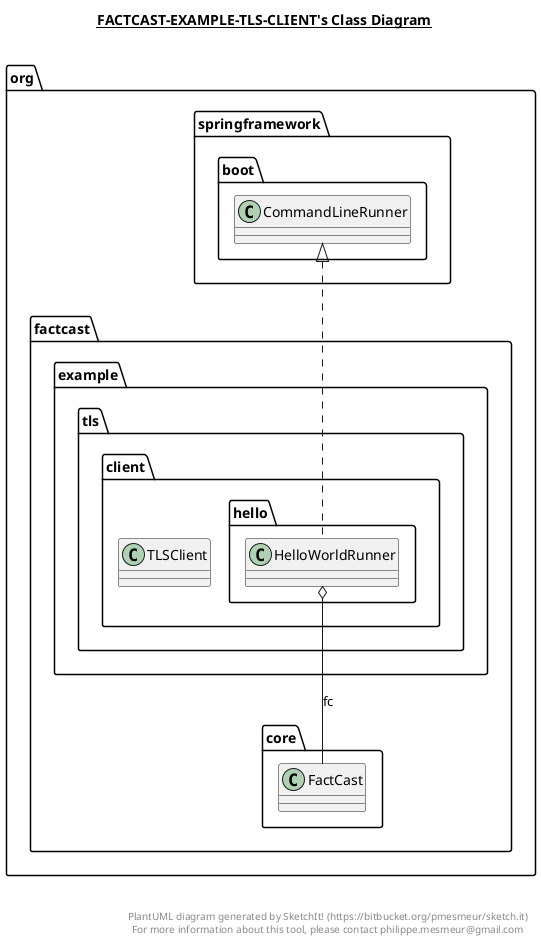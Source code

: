 @startuml

title __FACTCAST-EXAMPLE-TLS-CLIENT's Class Diagram__\n

  namespace org.factcast.example.tls.client {
    class org.factcast.example.tls.client.TLSClient {
    }
  }
  

  namespace org.factcast.example.tls.client {
    namespace hello {
      class org.factcast.example.tls.client.hello.HelloWorldRunner {
      }
    }
  }
  

  org.factcast.example.tls.client.hello.HelloWorldRunner .up.|> org.springframework.boot.CommandLineRunner
  org.factcast.example.tls.client.hello.HelloWorldRunner o-- org.factcast.core.FactCast : fc


right footer


PlantUML diagram generated by SketchIt! (https://bitbucket.org/pmesmeur/sketch.it)
For more information about this tool, please contact philippe.mesmeur@gmail.com
endfooter

@enduml
